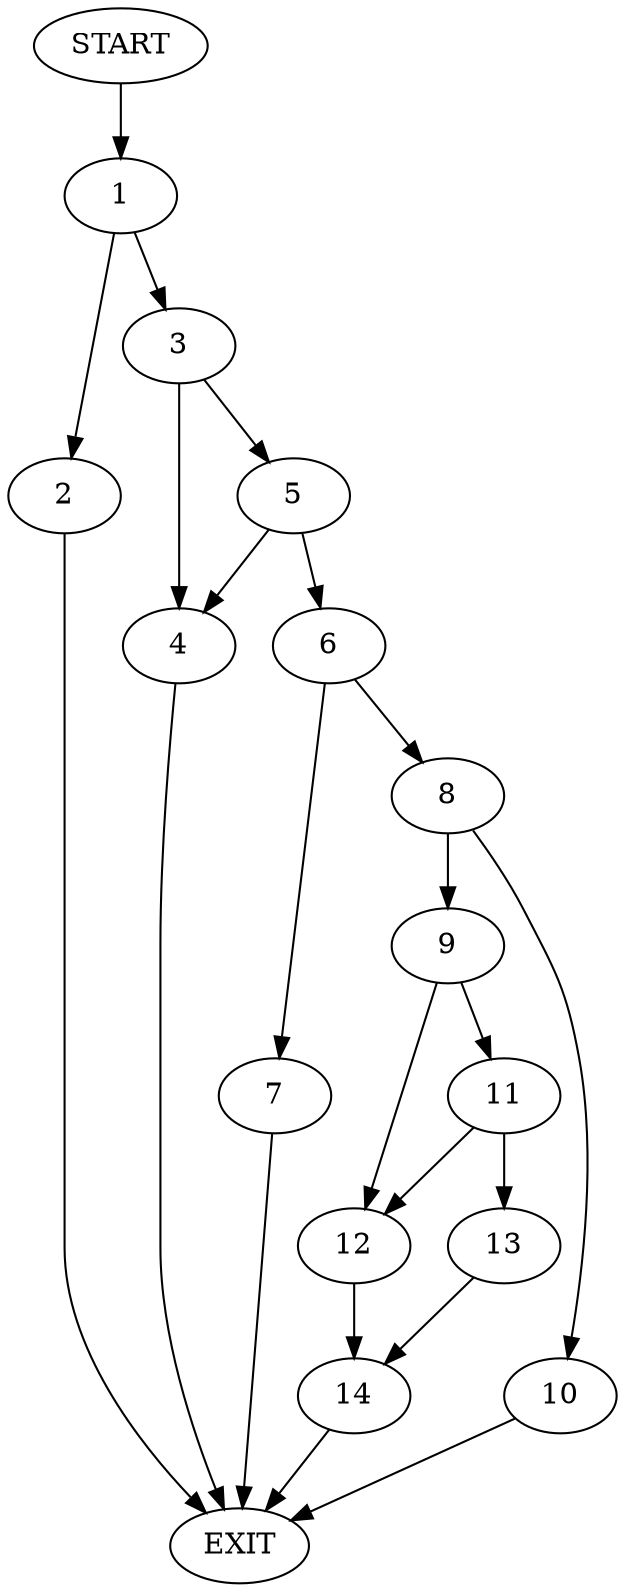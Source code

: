 digraph {
0 [label="START"]
15 [label="EXIT"]
0 -> 1
1 -> 2
1 -> 3
3 -> 4
3 -> 5
2 -> 15
4 -> 15
5 -> 4
5 -> 6
6 -> 7
6 -> 8
7 -> 15
8 -> 9
8 -> 10
9 -> 11
9 -> 12
10 -> 15
11 -> 12
11 -> 13
12 -> 14
13 -> 14
14 -> 15
}
